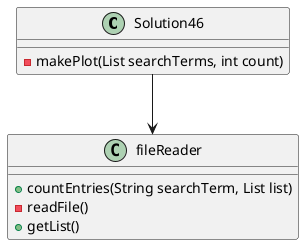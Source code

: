 @startuml
'https://plantuml.com/sequence-diagram

class Solution46{

    -makePlot(List searchTerms, int count)


}
class fileReader
{
    +countEntries(String searchTerm, List list)
    -readFile()
    +getList()
}
Solution46 --> fileReader
@enduml